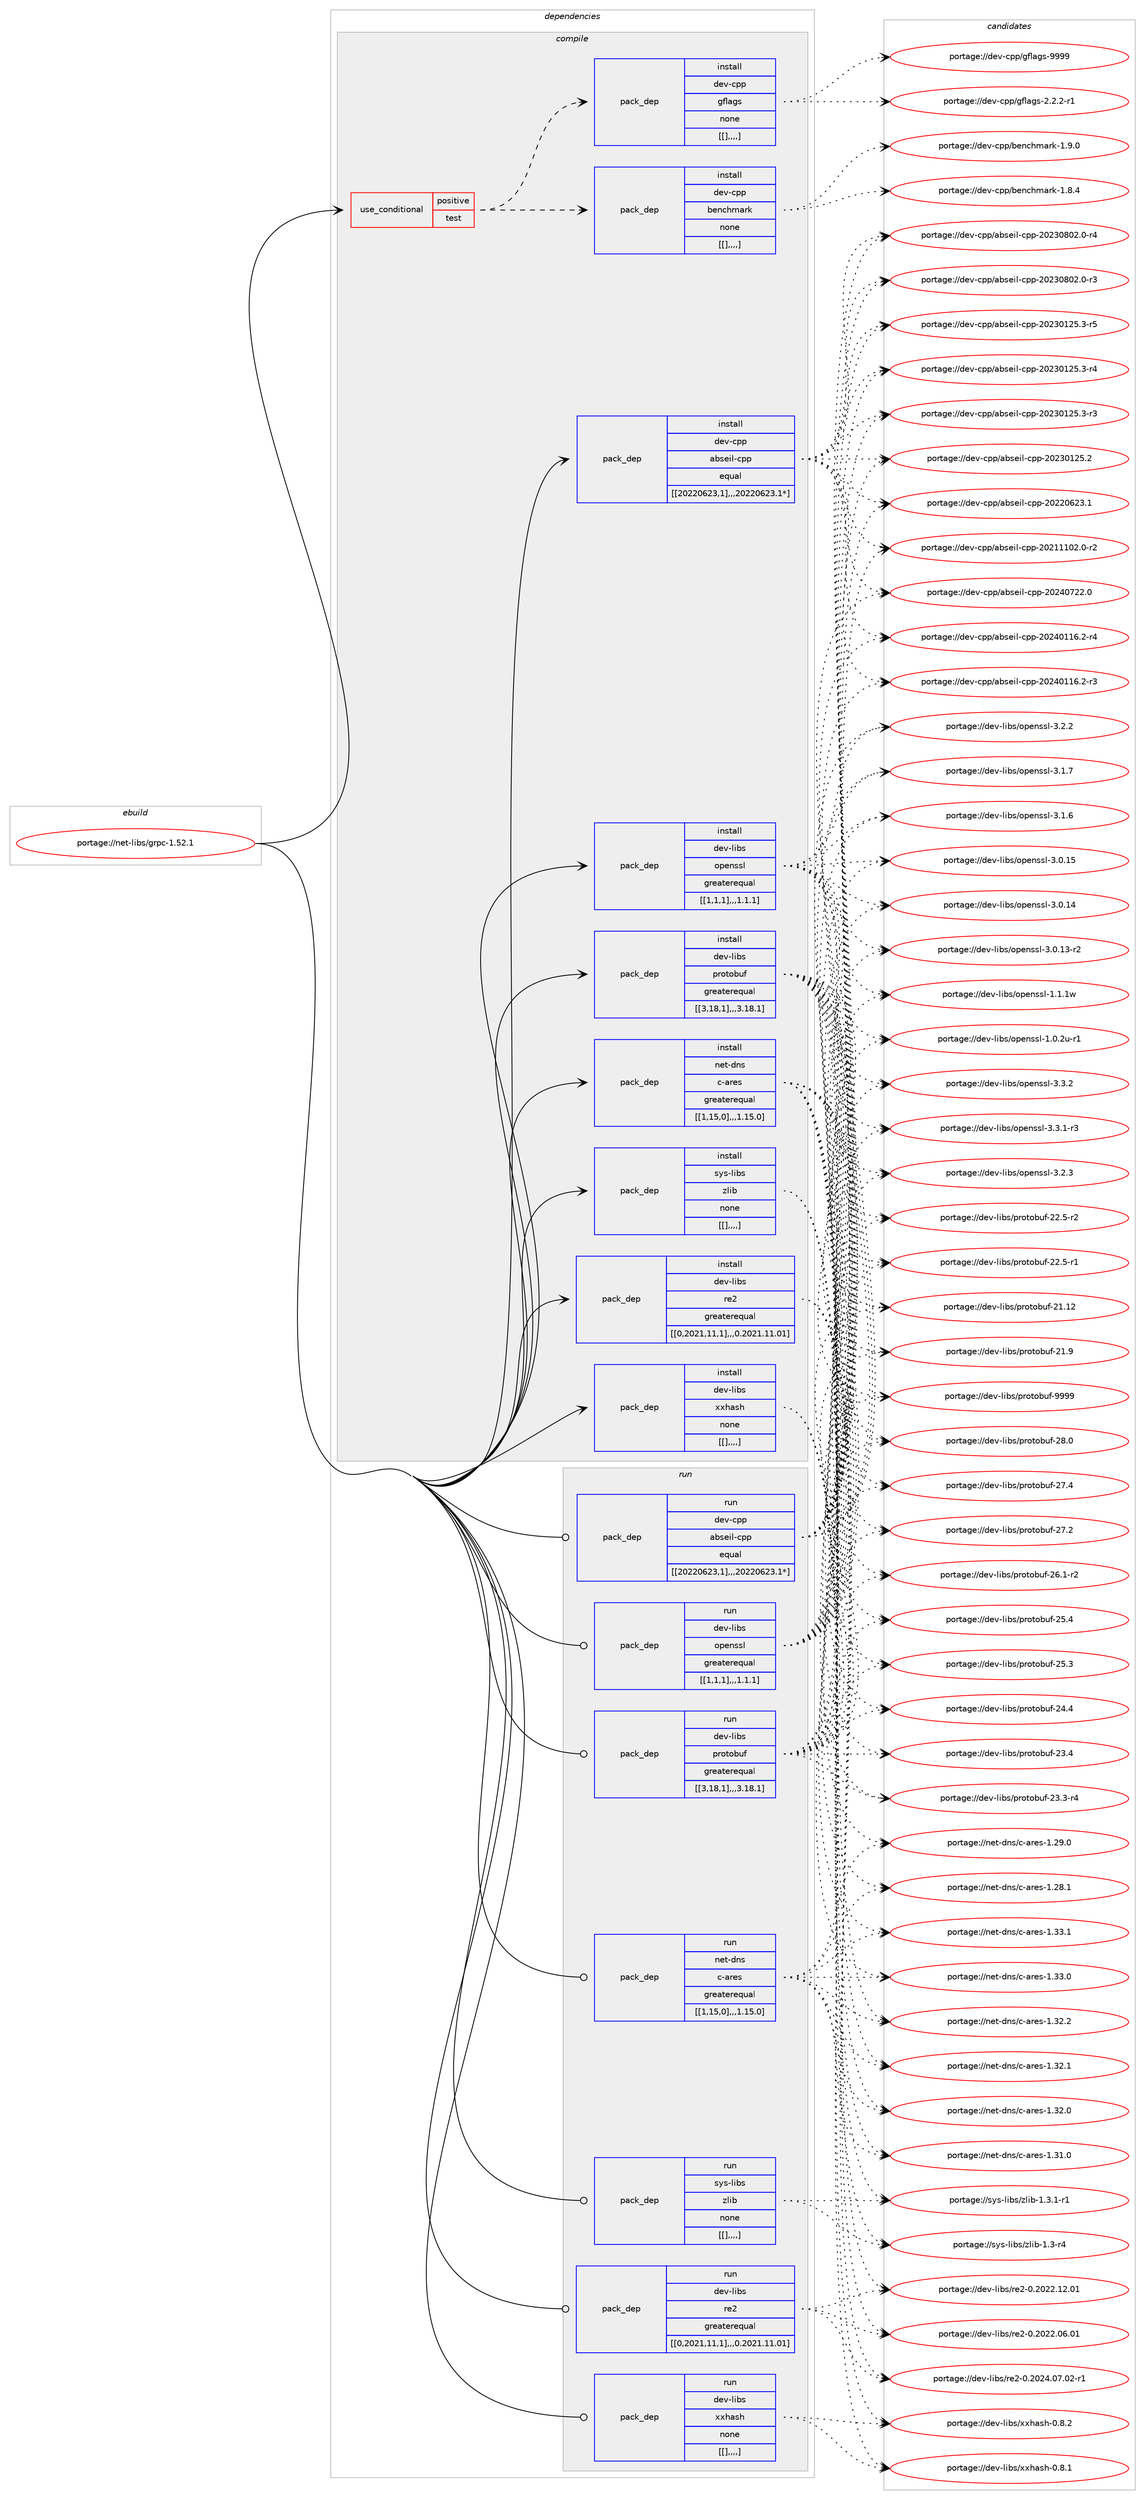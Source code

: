 digraph prolog {

# *************
# Graph options
# *************

newrank=true;
concentrate=true;
compound=true;
graph [rankdir=LR,fontname=Helvetica,fontsize=10,ranksep=1.5];#, ranksep=2.5, nodesep=0.2];
edge  [arrowhead=vee];
node  [fontname=Helvetica,fontsize=10];

# **********
# The ebuild
# **********

subgraph cluster_leftcol {
color=gray;
label=<<i>ebuild</i>>;
id [label="portage://net-libs/grpc-1.52.1", color=red, width=4, href="../net-libs/grpc-1.52.1.svg"];
}

# ****************
# The dependencies
# ****************

subgraph cluster_midcol {
color=gray;
label=<<i>dependencies</i>>;
subgraph cluster_compile {
fillcolor="#eeeeee";
style=filled;
label=<<i>compile</i>>;
subgraph cond97846 {
dependency370686 [label=<<TABLE BORDER="0" CELLBORDER="1" CELLSPACING="0" CELLPADDING="4"><TR><TD ROWSPAN="3" CELLPADDING="10">use_conditional</TD></TR><TR><TD>positive</TD></TR><TR><TD>test</TD></TR></TABLE>>, shape=none, color=red];
subgraph pack270148 {
dependency370687 [label=<<TABLE BORDER="0" CELLBORDER="1" CELLSPACING="0" CELLPADDING="4" WIDTH="220"><TR><TD ROWSPAN="6" CELLPADDING="30">pack_dep</TD></TR><TR><TD WIDTH="110">install</TD></TR><TR><TD>dev-cpp</TD></TR><TR><TD>benchmark</TD></TR><TR><TD>none</TD></TR><TR><TD>[[],,,,]</TD></TR></TABLE>>, shape=none, color=blue];
}
dependency370686:e -> dependency370687:w [weight=20,style="dashed",arrowhead="vee"];
subgraph pack270149 {
dependency370688 [label=<<TABLE BORDER="0" CELLBORDER="1" CELLSPACING="0" CELLPADDING="4" WIDTH="220"><TR><TD ROWSPAN="6" CELLPADDING="30">pack_dep</TD></TR><TR><TD WIDTH="110">install</TD></TR><TR><TD>dev-cpp</TD></TR><TR><TD>gflags</TD></TR><TR><TD>none</TD></TR><TR><TD>[[],,,,]</TD></TR></TABLE>>, shape=none, color=blue];
}
dependency370686:e -> dependency370688:w [weight=20,style="dashed",arrowhead="vee"];
}
id:e -> dependency370686:w [weight=20,style="solid",arrowhead="vee"];
subgraph pack270150 {
dependency370689 [label=<<TABLE BORDER="0" CELLBORDER="1" CELLSPACING="0" CELLPADDING="4" WIDTH="220"><TR><TD ROWSPAN="6" CELLPADDING="30">pack_dep</TD></TR><TR><TD WIDTH="110">install</TD></TR><TR><TD>dev-cpp</TD></TR><TR><TD>abseil-cpp</TD></TR><TR><TD>equal</TD></TR><TR><TD>[[20220623,1],,,20220623.1*]</TD></TR></TABLE>>, shape=none, color=blue];
}
id:e -> dependency370689:w [weight=20,style="solid",arrowhead="vee"];
subgraph pack270151 {
dependency370690 [label=<<TABLE BORDER="0" CELLBORDER="1" CELLSPACING="0" CELLPADDING="4" WIDTH="220"><TR><TD ROWSPAN="6" CELLPADDING="30">pack_dep</TD></TR><TR><TD WIDTH="110">install</TD></TR><TR><TD>dev-libs</TD></TR><TR><TD>openssl</TD></TR><TR><TD>greaterequal</TD></TR><TR><TD>[[1,1,1],,,1.1.1]</TD></TR></TABLE>>, shape=none, color=blue];
}
id:e -> dependency370690:w [weight=20,style="solid",arrowhead="vee"];
subgraph pack270152 {
dependency370691 [label=<<TABLE BORDER="0" CELLBORDER="1" CELLSPACING="0" CELLPADDING="4" WIDTH="220"><TR><TD ROWSPAN="6" CELLPADDING="30">pack_dep</TD></TR><TR><TD WIDTH="110">install</TD></TR><TR><TD>dev-libs</TD></TR><TR><TD>protobuf</TD></TR><TR><TD>greaterequal</TD></TR><TR><TD>[[3,18,1],,,3.18.1]</TD></TR></TABLE>>, shape=none, color=blue];
}
id:e -> dependency370691:w [weight=20,style="solid",arrowhead="vee"];
subgraph pack270153 {
dependency370692 [label=<<TABLE BORDER="0" CELLBORDER="1" CELLSPACING="0" CELLPADDING="4" WIDTH="220"><TR><TD ROWSPAN="6" CELLPADDING="30">pack_dep</TD></TR><TR><TD WIDTH="110">install</TD></TR><TR><TD>dev-libs</TD></TR><TR><TD>re2</TD></TR><TR><TD>greaterequal</TD></TR><TR><TD>[[0,2021,11,1],,,0.2021.11.01]</TD></TR></TABLE>>, shape=none, color=blue];
}
id:e -> dependency370692:w [weight=20,style="solid",arrowhead="vee"];
subgraph pack270154 {
dependency370693 [label=<<TABLE BORDER="0" CELLBORDER="1" CELLSPACING="0" CELLPADDING="4" WIDTH="220"><TR><TD ROWSPAN="6" CELLPADDING="30">pack_dep</TD></TR><TR><TD WIDTH="110">install</TD></TR><TR><TD>dev-libs</TD></TR><TR><TD>xxhash</TD></TR><TR><TD>none</TD></TR><TR><TD>[[],,,,]</TD></TR></TABLE>>, shape=none, color=blue];
}
id:e -> dependency370693:w [weight=20,style="solid",arrowhead="vee"];
subgraph pack270155 {
dependency370694 [label=<<TABLE BORDER="0" CELLBORDER="1" CELLSPACING="0" CELLPADDING="4" WIDTH="220"><TR><TD ROWSPAN="6" CELLPADDING="30">pack_dep</TD></TR><TR><TD WIDTH="110">install</TD></TR><TR><TD>net-dns</TD></TR><TR><TD>c-ares</TD></TR><TR><TD>greaterequal</TD></TR><TR><TD>[[1,15,0],,,1.15.0]</TD></TR></TABLE>>, shape=none, color=blue];
}
id:e -> dependency370694:w [weight=20,style="solid",arrowhead="vee"];
subgraph pack270156 {
dependency370695 [label=<<TABLE BORDER="0" CELLBORDER="1" CELLSPACING="0" CELLPADDING="4" WIDTH="220"><TR><TD ROWSPAN="6" CELLPADDING="30">pack_dep</TD></TR><TR><TD WIDTH="110">install</TD></TR><TR><TD>sys-libs</TD></TR><TR><TD>zlib</TD></TR><TR><TD>none</TD></TR><TR><TD>[[],,,,]</TD></TR></TABLE>>, shape=none, color=blue];
}
id:e -> dependency370695:w [weight=20,style="solid",arrowhead="vee"];
}
subgraph cluster_compileandrun {
fillcolor="#eeeeee";
style=filled;
label=<<i>compile and run</i>>;
}
subgraph cluster_run {
fillcolor="#eeeeee";
style=filled;
label=<<i>run</i>>;
subgraph pack270157 {
dependency370696 [label=<<TABLE BORDER="0" CELLBORDER="1" CELLSPACING="0" CELLPADDING="4" WIDTH="220"><TR><TD ROWSPAN="6" CELLPADDING="30">pack_dep</TD></TR><TR><TD WIDTH="110">run</TD></TR><TR><TD>dev-cpp</TD></TR><TR><TD>abseil-cpp</TD></TR><TR><TD>equal</TD></TR><TR><TD>[[20220623,1],,,20220623.1*]</TD></TR></TABLE>>, shape=none, color=blue];
}
id:e -> dependency370696:w [weight=20,style="solid",arrowhead="odot"];
subgraph pack270158 {
dependency370697 [label=<<TABLE BORDER="0" CELLBORDER="1" CELLSPACING="0" CELLPADDING="4" WIDTH="220"><TR><TD ROWSPAN="6" CELLPADDING="30">pack_dep</TD></TR><TR><TD WIDTH="110">run</TD></TR><TR><TD>dev-libs</TD></TR><TR><TD>openssl</TD></TR><TR><TD>greaterequal</TD></TR><TR><TD>[[1,1,1],,,1.1.1]</TD></TR></TABLE>>, shape=none, color=blue];
}
id:e -> dependency370697:w [weight=20,style="solid",arrowhead="odot"];
subgraph pack270159 {
dependency370698 [label=<<TABLE BORDER="0" CELLBORDER="1" CELLSPACING="0" CELLPADDING="4" WIDTH="220"><TR><TD ROWSPAN="6" CELLPADDING="30">pack_dep</TD></TR><TR><TD WIDTH="110">run</TD></TR><TR><TD>dev-libs</TD></TR><TR><TD>protobuf</TD></TR><TR><TD>greaterequal</TD></TR><TR><TD>[[3,18,1],,,3.18.1]</TD></TR></TABLE>>, shape=none, color=blue];
}
id:e -> dependency370698:w [weight=20,style="solid",arrowhead="odot"];
subgraph pack270160 {
dependency370699 [label=<<TABLE BORDER="0" CELLBORDER="1" CELLSPACING="0" CELLPADDING="4" WIDTH="220"><TR><TD ROWSPAN="6" CELLPADDING="30">pack_dep</TD></TR><TR><TD WIDTH="110">run</TD></TR><TR><TD>dev-libs</TD></TR><TR><TD>re2</TD></TR><TR><TD>greaterequal</TD></TR><TR><TD>[[0,2021,11,1],,,0.2021.11.01]</TD></TR></TABLE>>, shape=none, color=blue];
}
id:e -> dependency370699:w [weight=20,style="solid",arrowhead="odot"];
subgraph pack270161 {
dependency370700 [label=<<TABLE BORDER="0" CELLBORDER="1" CELLSPACING="0" CELLPADDING="4" WIDTH="220"><TR><TD ROWSPAN="6" CELLPADDING="30">pack_dep</TD></TR><TR><TD WIDTH="110">run</TD></TR><TR><TD>dev-libs</TD></TR><TR><TD>xxhash</TD></TR><TR><TD>none</TD></TR><TR><TD>[[],,,,]</TD></TR></TABLE>>, shape=none, color=blue];
}
id:e -> dependency370700:w [weight=20,style="solid",arrowhead="odot"];
subgraph pack270162 {
dependency370701 [label=<<TABLE BORDER="0" CELLBORDER="1" CELLSPACING="0" CELLPADDING="4" WIDTH="220"><TR><TD ROWSPAN="6" CELLPADDING="30">pack_dep</TD></TR><TR><TD WIDTH="110">run</TD></TR><TR><TD>net-dns</TD></TR><TR><TD>c-ares</TD></TR><TR><TD>greaterequal</TD></TR><TR><TD>[[1,15,0],,,1.15.0]</TD></TR></TABLE>>, shape=none, color=blue];
}
id:e -> dependency370701:w [weight=20,style="solid",arrowhead="odot"];
subgraph pack270163 {
dependency370702 [label=<<TABLE BORDER="0" CELLBORDER="1" CELLSPACING="0" CELLPADDING="4" WIDTH="220"><TR><TD ROWSPAN="6" CELLPADDING="30">pack_dep</TD></TR><TR><TD WIDTH="110">run</TD></TR><TR><TD>sys-libs</TD></TR><TR><TD>zlib</TD></TR><TR><TD>none</TD></TR><TR><TD>[[],,,,]</TD></TR></TABLE>>, shape=none, color=blue];
}
id:e -> dependency370702:w [weight=20,style="solid",arrowhead="odot"];
}
}

# **************
# The candidates
# **************

subgraph cluster_choices {
rank=same;
color=gray;
label=<<i>candidates</i>>;

subgraph choice270148 {
color=black;
nodesep=1;
choice100101118459911211247981011109910410997114107454946574648 [label="portage://dev-cpp/benchmark-1.9.0", color=red, width=4,href="../dev-cpp/benchmark-1.9.0.svg"];
choice100101118459911211247981011109910410997114107454946564652 [label="portage://dev-cpp/benchmark-1.8.4", color=red, width=4,href="../dev-cpp/benchmark-1.8.4.svg"];
dependency370687:e -> choice100101118459911211247981011109910410997114107454946574648:w [style=dotted,weight="100"];
dependency370687:e -> choice100101118459911211247981011109910410997114107454946564652:w [style=dotted,weight="100"];
}
subgraph choice270149 {
color=black;
nodesep=1;
choice100101118459911211247103102108971031154557575757 [label="portage://dev-cpp/gflags-9999", color=red, width=4,href="../dev-cpp/gflags-9999.svg"];
choice100101118459911211247103102108971031154550465046504511449 [label="portage://dev-cpp/gflags-2.2.2-r1", color=red, width=4,href="../dev-cpp/gflags-2.2.2-r1.svg"];
dependency370688:e -> choice100101118459911211247103102108971031154557575757:w [style=dotted,weight="100"];
dependency370688:e -> choice100101118459911211247103102108971031154550465046504511449:w [style=dotted,weight="100"];
}
subgraph choice270150 {
color=black;
nodesep=1;
choice100101118459911211247979811510110510845991121124550485052485550504648 [label="portage://dev-cpp/abseil-cpp-20240722.0", color=red, width=4,href="../dev-cpp/abseil-cpp-20240722.0.svg"];
choice1001011184599112112479798115101105108459911211245504850524849495446504511452 [label="portage://dev-cpp/abseil-cpp-20240116.2-r4", color=red, width=4,href="../dev-cpp/abseil-cpp-20240116.2-r4.svg"];
choice1001011184599112112479798115101105108459911211245504850524849495446504511451 [label="portage://dev-cpp/abseil-cpp-20240116.2-r3", color=red, width=4,href="../dev-cpp/abseil-cpp-20240116.2-r3.svg"];
choice1001011184599112112479798115101105108459911211245504850514856485046484511452 [label="portage://dev-cpp/abseil-cpp-20230802.0-r4", color=red, width=4,href="../dev-cpp/abseil-cpp-20230802.0-r4.svg"];
choice1001011184599112112479798115101105108459911211245504850514856485046484511451 [label="portage://dev-cpp/abseil-cpp-20230802.0-r3", color=red, width=4,href="../dev-cpp/abseil-cpp-20230802.0-r3.svg"];
choice1001011184599112112479798115101105108459911211245504850514849505346514511453 [label="portage://dev-cpp/abseil-cpp-20230125.3-r5", color=red, width=4,href="../dev-cpp/abseil-cpp-20230125.3-r5.svg"];
choice1001011184599112112479798115101105108459911211245504850514849505346514511452 [label="portage://dev-cpp/abseil-cpp-20230125.3-r4", color=red, width=4,href="../dev-cpp/abseil-cpp-20230125.3-r4.svg"];
choice1001011184599112112479798115101105108459911211245504850514849505346514511451 [label="portage://dev-cpp/abseil-cpp-20230125.3-r3", color=red, width=4,href="../dev-cpp/abseil-cpp-20230125.3-r3.svg"];
choice100101118459911211247979811510110510845991121124550485051484950534650 [label="portage://dev-cpp/abseil-cpp-20230125.2", color=red, width=4,href="../dev-cpp/abseil-cpp-20230125.2.svg"];
choice100101118459911211247979811510110510845991121124550485050485450514649 [label="portage://dev-cpp/abseil-cpp-20220623.1", color=red, width=4,href="../dev-cpp/abseil-cpp-20220623.1.svg"];
choice1001011184599112112479798115101105108459911211245504850494949485046484511450 [label="portage://dev-cpp/abseil-cpp-20211102.0-r2", color=red, width=4,href="../dev-cpp/abseil-cpp-20211102.0-r2.svg"];
dependency370689:e -> choice100101118459911211247979811510110510845991121124550485052485550504648:w [style=dotted,weight="100"];
dependency370689:e -> choice1001011184599112112479798115101105108459911211245504850524849495446504511452:w [style=dotted,weight="100"];
dependency370689:e -> choice1001011184599112112479798115101105108459911211245504850524849495446504511451:w [style=dotted,weight="100"];
dependency370689:e -> choice1001011184599112112479798115101105108459911211245504850514856485046484511452:w [style=dotted,weight="100"];
dependency370689:e -> choice1001011184599112112479798115101105108459911211245504850514856485046484511451:w [style=dotted,weight="100"];
dependency370689:e -> choice1001011184599112112479798115101105108459911211245504850514849505346514511453:w [style=dotted,weight="100"];
dependency370689:e -> choice1001011184599112112479798115101105108459911211245504850514849505346514511452:w [style=dotted,weight="100"];
dependency370689:e -> choice1001011184599112112479798115101105108459911211245504850514849505346514511451:w [style=dotted,weight="100"];
dependency370689:e -> choice100101118459911211247979811510110510845991121124550485051484950534650:w [style=dotted,weight="100"];
dependency370689:e -> choice100101118459911211247979811510110510845991121124550485050485450514649:w [style=dotted,weight="100"];
dependency370689:e -> choice1001011184599112112479798115101105108459911211245504850494949485046484511450:w [style=dotted,weight="100"];
}
subgraph choice270151 {
color=black;
nodesep=1;
choice100101118451081059811547111112101110115115108455146514650 [label="portage://dev-libs/openssl-3.3.2", color=red, width=4,href="../dev-libs/openssl-3.3.2.svg"];
choice1001011184510810598115471111121011101151151084551465146494511451 [label="portage://dev-libs/openssl-3.3.1-r3", color=red, width=4,href="../dev-libs/openssl-3.3.1-r3.svg"];
choice100101118451081059811547111112101110115115108455146504651 [label="portage://dev-libs/openssl-3.2.3", color=red, width=4,href="../dev-libs/openssl-3.2.3.svg"];
choice100101118451081059811547111112101110115115108455146504650 [label="portage://dev-libs/openssl-3.2.2", color=red, width=4,href="../dev-libs/openssl-3.2.2.svg"];
choice100101118451081059811547111112101110115115108455146494655 [label="portage://dev-libs/openssl-3.1.7", color=red, width=4,href="../dev-libs/openssl-3.1.7.svg"];
choice100101118451081059811547111112101110115115108455146494654 [label="portage://dev-libs/openssl-3.1.6", color=red, width=4,href="../dev-libs/openssl-3.1.6.svg"];
choice10010111845108105981154711111210111011511510845514648464953 [label="portage://dev-libs/openssl-3.0.15", color=red, width=4,href="../dev-libs/openssl-3.0.15.svg"];
choice10010111845108105981154711111210111011511510845514648464952 [label="portage://dev-libs/openssl-3.0.14", color=red, width=4,href="../dev-libs/openssl-3.0.14.svg"];
choice100101118451081059811547111112101110115115108455146484649514511450 [label="portage://dev-libs/openssl-3.0.13-r2", color=red, width=4,href="../dev-libs/openssl-3.0.13-r2.svg"];
choice100101118451081059811547111112101110115115108454946494649119 [label="portage://dev-libs/openssl-1.1.1w", color=red, width=4,href="../dev-libs/openssl-1.1.1w.svg"];
choice1001011184510810598115471111121011101151151084549464846501174511449 [label="portage://dev-libs/openssl-1.0.2u-r1", color=red, width=4,href="../dev-libs/openssl-1.0.2u-r1.svg"];
dependency370690:e -> choice100101118451081059811547111112101110115115108455146514650:w [style=dotted,weight="100"];
dependency370690:e -> choice1001011184510810598115471111121011101151151084551465146494511451:w [style=dotted,weight="100"];
dependency370690:e -> choice100101118451081059811547111112101110115115108455146504651:w [style=dotted,weight="100"];
dependency370690:e -> choice100101118451081059811547111112101110115115108455146504650:w [style=dotted,weight="100"];
dependency370690:e -> choice100101118451081059811547111112101110115115108455146494655:w [style=dotted,weight="100"];
dependency370690:e -> choice100101118451081059811547111112101110115115108455146494654:w [style=dotted,weight="100"];
dependency370690:e -> choice10010111845108105981154711111210111011511510845514648464953:w [style=dotted,weight="100"];
dependency370690:e -> choice10010111845108105981154711111210111011511510845514648464952:w [style=dotted,weight="100"];
dependency370690:e -> choice100101118451081059811547111112101110115115108455146484649514511450:w [style=dotted,weight="100"];
dependency370690:e -> choice100101118451081059811547111112101110115115108454946494649119:w [style=dotted,weight="100"];
dependency370690:e -> choice1001011184510810598115471111121011101151151084549464846501174511449:w [style=dotted,weight="100"];
}
subgraph choice270152 {
color=black;
nodesep=1;
choice100101118451081059811547112114111116111981171024557575757 [label="portage://dev-libs/protobuf-9999", color=red, width=4,href="../dev-libs/protobuf-9999.svg"];
choice100101118451081059811547112114111116111981171024550564648 [label="portage://dev-libs/protobuf-28.0", color=red, width=4,href="../dev-libs/protobuf-28.0.svg"];
choice100101118451081059811547112114111116111981171024550554652 [label="portage://dev-libs/protobuf-27.4", color=red, width=4,href="../dev-libs/protobuf-27.4.svg"];
choice100101118451081059811547112114111116111981171024550554650 [label="portage://dev-libs/protobuf-27.2", color=red, width=4,href="../dev-libs/protobuf-27.2.svg"];
choice1001011184510810598115471121141111161119811710245505446494511450 [label="portage://dev-libs/protobuf-26.1-r2", color=red, width=4,href="../dev-libs/protobuf-26.1-r2.svg"];
choice100101118451081059811547112114111116111981171024550534652 [label="portage://dev-libs/protobuf-25.4", color=red, width=4,href="../dev-libs/protobuf-25.4.svg"];
choice100101118451081059811547112114111116111981171024550534651 [label="portage://dev-libs/protobuf-25.3", color=red, width=4,href="../dev-libs/protobuf-25.3.svg"];
choice100101118451081059811547112114111116111981171024550524652 [label="portage://dev-libs/protobuf-24.4", color=red, width=4,href="../dev-libs/protobuf-24.4.svg"];
choice100101118451081059811547112114111116111981171024550514652 [label="portage://dev-libs/protobuf-23.4", color=red, width=4,href="../dev-libs/protobuf-23.4.svg"];
choice1001011184510810598115471121141111161119811710245505146514511452 [label="portage://dev-libs/protobuf-23.3-r4", color=red, width=4,href="../dev-libs/protobuf-23.3-r4.svg"];
choice1001011184510810598115471121141111161119811710245505046534511450 [label="portage://dev-libs/protobuf-22.5-r2", color=red, width=4,href="../dev-libs/protobuf-22.5-r2.svg"];
choice1001011184510810598115471121141111161119811710245505046534511449 [label="portage://dev-libs/protobuf-22.5-r1", color=red, width=4,href="../dev-libs/protobuf-22.5-r1.svg"];
choice10010111845108105981154711211411111611198117102455049464950 [label="portage://dev-libs/protobuf-21.12", color=red, width=4,href="../dev-libs/protobuf-21.12.svg"];
choice100101118451081059811547112114111116111981171024550494657 [label="portage://dev-libs/protobuf-21.9", color=red, width=4,href="../dev-libs/protobuf-21.9.svg"];
dependency370691:e -> choice100101118451081059811547112114111116111981171024557575757:w [style=dotted,weight="100"];
dependency370691:e -> choice100101118451081059811547112114111116111981171024550564648:w [style=dotted,weight="100"];
dependency370691:e -> choice100101118451081059811547112114111116111981171024550554652:w [style=dotted,weight="100"];
dependency370691:e -> choice100101118451081059811547112114111116111981171024550554650:w [style=dotted,weight="100"];
dependency370691:e -> choice1001011184510810598115471121141111161119811710245505446494511450:w [style=dotted,weight="100"];
dependency370691:e -> choice100101118451081059811547112114111116111981171024550534652:w [style=dotted,weight="100"];
dependency370691:e -> choice100101118451081059811547112114111116111981171024550534651:w [style=dotted,weight="100"];
dependency370691:e -> choice100101118451081059811547112114111116111981171024550524652:w [style=dotted,weight="100"];
dependency370691:e -> choice100101118451081059811547112114111116111981171024550514652:w [style=dotted,weight="100"];
dependency370691:e -> choice1001011184510810598115471121141111161119811710245505146514511452:w [style=dotted,weight="100"];
dependency370691:e -> choice1001011184510810598115471121141111161119811710245505046534511450:w [style=dotted,weight="100"];
dependency370691:e -> choice1001011184510810598115471121141111161119811710245505046534511449:w [style=dotted,weight="100"];
dependency370691:e -> choice10010111845108105981154711211411111611198117102455049464950:w [style=dotted,weight="100"];
dependency370691:e -> choice100101118451081059811547112114111116111981171024550494657:w [style=dotted,weight="100"];
}
subgraph choice270153 {
color=black;
nodesep=1;
choice10010111845108105981154711410150454846504850524648554648504511449 [label="portage://dev-libs/re2-0.2024.07.02-r1", color=red, width=4,href="../dev-libs/re2-0.2024.07.02-r1.svg"];
choice1001011184510810598115471141015045484650485050464950464849 [label="portage://dev-libs/re2-0.2022.12.01", color=red, width=4,href="../dev-libs/re2-0.2022.12.01.svg"];
choice1001011184510810598115471141015045484650485050464854464849 [label="portage://dev-libs/re2-0.2022.06.01", color=red, width=4,href="../dev-libs/re2-0.2022.06.01.svg"];
dependency370692:e -> choice10010111845108105981154711410150454846504850524648554648504511449:w [style=dotted,weight="100"];
dependency370692:e -> choice1001011184510810598115471141015045484650485050464950464849:w [style=dotted,weight="100"];
dependency370692:e -> choice1001011184510810598115471141015045484650485050464854464849:w [style=dotted,weight="100"];
}
subgraph choice270154 {
color=black;
nodesep=1;
choice10010111845108105981154712012010497115104454846564650 [label="portage://dev-libs/xxhash-0.8.2", color=red, width=4,href="../dev-libs/xxhash-0.8.2.svg"];
choice10010111845108105981154712012010497115104454846564649 [label="portage://dev-libs/xxhash-0.8.1", color=red, width=4,href="../dev-libs/xxhash-0.8.1.svg"];
dependency370693:e -> choice10010111845108105981154712012010497115104454846564650:w [style=dotted,weight="100"];
dependency370693:e -> choice10010111845108105981154712012010497115104454846564649:w [style=dotted,weight="100"];
}
subgraph choice270155 {
color=black;
nodesep=1;
choice110101116451001101154799459711410111545494651514649 [label="portage://net-dns/c-ares-1.33.1", color=red, width=4,href="../net-dns/c-ares-1.33.1.svg"];
choice110101116451001101154799459711410111545494651514648 [label="portage://net-dns/c-ares-1.33.0", color=red, width=4,href="../net-dns/c-ares-1.33.0.svg"];
choice110101116451001101154799459711410111545494651504650 [label="portage://net-dns/c-ares-1.32.2", color=red, width=4,href="../net-dns/c-ares-1.32.2.svg"];
choice110101116451001101154799459711410111545494651504649 [label="portage://net-dns/c-ares-1.32.1", color=red, width=4,href="../net-dns/c-ares-1.32.1.svg"];
choice110101116451001101154799459711410111545494651504648 [label="portage://net-dns/c-ares-1.32.0", color=red, width=4,href="../net-dns/c-ares-1.32.0.svg"];
choice110101116451001101154799459711410111545494651494648 [label="portage://net-dns/c-ares-1.31.0", color=red, width=4,href="../net-dns/c-ares-1.31.0.svg"];
choice110101116451001101154799459711410111545494650574648 [label="portage://net-dns/c-ares-1.29.0", color=red, width=4,href="../net-dns/c-ares-1.29.0.svg"];
choice110101116451001101154799459711410111545494650564649 [label="portage://net-dns/c-ares-1.28.1", color=red, width=4,href="../net-dns/c-ares-1.28.1.svg"];
dependency370694:e -> choice110101116451001101154799459711410111545494651514649:w [style=dotted,weight="100"];
dependency370694:e -> choice110101116451001101154799459711410111545494651514648:w [style=dotted,weight="100"];
dependency370694:e -> choice110101116451001101154799459711410111545494651504650:w [style=dotted,weight="100"];
dependency370694:e -> choice110101116451001101154799459711410111545494651504649:w [style=dotted,weight="100"];
dependency370694:e -> choice110101116451001101154799459711410111545494651504648:w [style=dotted,weight="100"];
dependency370694:e -> choice110101116451001101154799459711410111545494651494648:w [style=dotted,weight="100"];
dependency370694:e -> choice110101116451001101154799459711410111545494650574648:w [style=dotted,weight="100"];
dependency370694:e -> choice110101116451001101154799459711410111545494650564649:w [style=dotted,weight="100"];
}
subgraph choice270156 {
color=black;
nodesep=1;
choice115121115451081059811547122108105984549465146494511449 [label="portage://sys-libs/zlib-1.3.1-r1", color=red, width=4,href="../sys-libs/zlib-1.3.1-r1.svg"];
choice11512111545108105981154712210810598454946514511452 [label="portage://sys-libs/zlib-1.3-r4", color=red, width=4,href="../sys-libs/zlib-1.3-r4.svg"];
dependency370695:e -> choice115121115451081059811547122108105984549465146494511449:w [style=dotted,weight="100"];
dependency370695:e -> choice11512111545108105981154712210810598454946514511452:w [style=dotted,weight="100"];
}
subgraph choice270157 {
color=black;
nodesep=1;
choice100101118459911211247979811510110510845991121124550485052485550504648 [label="portage://dev-cpp/abseil-cpp-20240722.0", color=red, width=4,href="../dev-cpp/abseil-cpp-20240722.0.svg"];
choice1001011184599112112479798115101105108459911211245504850524849495446504511452 [label="portage://dev-cpp/abseil-cpp-20240116.2-r4", color=red, width=4,href="../dev-cpp/abseil-cpp-20240116.2-r4.svg"];
choice1001011184599112112479798115101105108459911211245504850524849495446504511451 [label="portage://dev-cpp/abseil-cpp-20240116.2-r3", color=red, width=4,href="../dev-cpp/abseil-cpp-20240116.2-r3.svg"];
choice1001011184599112112479798115101105108459911211245504850514856485046484511452 [label="portage://dev-cpp/abseil-cpp-20230802.0-r4", color=red, width=4,href="../dev-cpp/abseil-cpp-20230802.0-r4.svg"];
choice1001011184599112112479798115101105108459911211245504850514856485046484511451 [label="portage://dev-cpp/abseil-cpp-20230802.0-r3", color=red, width=4,href="../dev-cpp/abseil-cpp-20230802.0-r3.svg"];
choice1001011184599112112479798115101105108459911211245504850514849505346514511453 [label="portage://dev-cpp/abseil-cpp-20230125.3-r5", color=red, width=4,href="../dev-cpp/abseil-cpp-20230125.3-r5.svg"];
choice1001011184599112112479798115101105108459911211245504850514849505346514511452 [label="portage://dev-cpp/abseil-cpp-20230125.3-r4", color=red, width=4,href="../dev-cpp/abseil-cpp-20230125.3-r4.svg"];
choice1001011184599112112479798115101105108459911211245504850514849505346514511451 [label="portage://dev-cpp/abseil-cpp-20230125.3-r3", color=red, width=4,href="../dev-cpp/abseil-cpp-20230125.3-r3.svg"];
choice100101118459911211247979811510110510845991121124550485051484950534650 [label="portage://dev-cpp/abseil-cpp-20230125.2", color=red, width=4,href="../dev-cpp/abseil-cpp-20230125.2.svg"];
choice100101118459911211247979811510110510845991121124550485050485450514649 [label="portage://dev-cpp/abseil-cpp-20220623.1", color=red, width=4,href="../dev-cpp/abseil-cpp-20220623.1.svg"];
choice1001011184599112112479798115101105108459911211245504850494949485046484511450 [label="portage://dev-cpp/abseil-cpp-20211102.0-r2", color=red, width=4,href="../dev-cpp/abseil-cpp-20211102.0-r2.svg"];
dependency370696:e -> choice100101118459911211247979811510110510845991121124550485052485550504648:w [style=dotted,weight="100"];
dependency370696:e -> choice1001011184599112112479798115101105108459911211245504850524849495446504511452:w [style=dotted,weight="100"];
dependency370696:e -> choice1001011184599112112479798115101105108459911211245504850524849495446504511451:w [style=dotted,weight="100"];
dependency370696:e -> choice1001011184599112112479798115101105108459911211245504850514856485046484511452:w [style=dotted,weight="100"];
dependency370696:e -> choice1001011184599112112479798115101105108459911211245504850514856485046484511451:w [style=dotted,weight="100"];
dependency370696:e -> choice1001011184599112112479798115101105108459911211245504850514849505346514511453:w [style=dotted,weight="100"];
dependency370696:e -> choice1001011184599112112479798115101105108459911211245504850514849505346514511452:w [style=dotted,weight="100"];
dependency370696:e -> choice1001011184599112112479798115101105108459911211245504850514849505346514511451:w [style=dotted,weight="100"];
dependency370696:e -> choice100101118459911211247979811510110510845991121124550485051484950534650:w [style=dotted,weight="100"];
dependency370696:e -> choice100101118459911211247979811510110510845991121124550485050485450514649:w [style=dotted,weight="100"];
dependency370696:e -> choice1001011184599112112479798115101105108459911211245504850494949485046484511450:w [style=dotted,weight="100"];
}
subgraph choice270158 {
color=black;
nodesep=1;
choice100101118451081059811547111112101110115115108455146514650 [label="portage://dev-libs/openssl-3.3.2", color=red, width=4,href="../dev-libs/openssl-3.3.2.svg"];
choice1001011184510810598115471111121011101151151084551465146494511451 [label="portage://dev-libs/openssl-3.3.1-r3", color=red, width=4,href="../dev-libs/openssl-3.3.1-r3.svg"];
choice100101118451081059811547111112101110115115108455146504651 [label="portage://dev-libs/openssl-3.2.3", color=red, width=4,href="../dev-libs/openssl-3.2.3.svg"];
choice100101118451081059811547111112101110115115108455146504650 [label="portage://dev-libs/openssl-3.2.2", color=red, width=4,href="../dev-libs/openssl-3.2.2.svg"];
choice100101118451081059811547111112101110115115108455146494655 [label="portage://dev-libs/openssl-3.1.7", color=red, width=4,href="../dev-libs/openssl-3.1.7.svg"];
choice100101118451081059811547111112101110115115108455146494654 [label="portage://dev-libs/openssl-3.1.6", color=red, width=4,href="../dev-libs/openssl-3.1.6.svg"];
choice10010111845108105981154711111210111011511510845514648464953 [label="portage://dev-libs/openssl-3.0.15", color=red, width=4,href="../dev-libs/openssl-3.0.15.svg"];
choice10010111845108105981154711111210111011511510845514648464952 [label="portage://dev-libs/openssl-3.0.14", color=red, width=4,href="../dev-libs/openssl-3.0.14.svg"];
choice100101118451081059811547111112101110115115108455146484649514511450 [label="portage://dev-libs/openssl-3.0.13-r2", color=red, width=4,href="../dev-libs/openssl-3.0.13-r2.svg"];
choice100101118451081059811547111112101110115115108454946494649119 [label="portage://dev-libs/openssl-1.1.1w", color=red, width=4,href="../dev-libs/openssl-1.1.1w.svg"];
choice1001011184510810598115471111121011101151151084549464846501174511449 [label="portage://dev-libs/openssl-1.0.2u-r1", color=red, width=4,href="../dev-libs/openssl-1.0.2u-r1.svg"];
dependency370697:e -> choice100101118451081059811547111112101110115115108455146514650:w [style=dotted,weight="100"];
dependency370697:e -> choice1001011184510810598115471111121011101151151084551465146494511451:w [style=dotted,weight="100"];
dependency370697:e -> choice100101118451081059811547111112101110115115108455146504651:w [style=dotted,weight="100"];
dependency370697:e -> choice100101118451081059811547111112101110115115108455146504650:w [style=dotted,weight="100"];
dependency370697:e -> choice100101118451081059811547111112101110115115108455146494655:w [style=dotted,weight="100"];
dependency370697:e -> choice100101118451081059811547111112101110115115108455146494654:w [style=dotted,weight="100"];
dependency370697:e -> choice10010111845108105981154711111210111011511510845514648464953:w [style=dotted,weight="100"];
dependency370697:e -> choice10010111845108105981154711111210111011511510845514648464952:w [style=dotted,weight="100"];
dependency370697:e -> choice100101118451081059811547111112101110115115108455146484649514511450:w [style=dotted,weight="100"];
dependency370697:e -> choice100101118451081059811547111112101110115115108454946494649119:w [style=dotted,weight="100"];
dependency370697:e -> choice1001011184510810598115471111121011101151151084549464846501174511449:w [style=dotted,weight="100"];
}
subgraph choice270159 {
color=black;
nodesep=1;
choice100101118451081059811547112114111116111981171024557575757 [label="portage://dev-libs/protobuf-9999", color=red, width=4,href="../dev-libs/protobuf-9999.svg"];
choice100101118451081059811547112114111116111981171024550564648 [label="portage://dev-libs/protobuf-28.0", color=red, width=4,href="../dev-libs/protobuf-28.0.svg"];
choice100101118451081059811547112114111116111981171024550554652 [label="portage://dev-libs/protobuf-27.4", color=red, width=4,href="../dev-libs/protobuf-27.4.svg"];
choice100101118451081059811547112114111116111981171024550554650 [label="portage://dev-libs/protobuf-27.2", color=red, width=4,href="../dev-libs/protobuf-27.2.svg"];
choice1001011184510810598115471121141111161119811710245505446494511450 [label="portage://dev-libs/protobuf-26.1-r2", color=red, width=4,href="../dev-libs/protobuf-26.1-r2.svg"];
choice100101118451081059811547112114111116111981171024550534652 [label="portage://dev-libs/protobuf-25.4", color=red, width=4,href="../dev-libs/protobuf-25.4.svg"];
choice100101118451081059811547112114111116111981171024550534651 [label="portage://dev-libs/protobuf-25.3", color=red, width=4,href="../dev-libs/protobuf-25.3.svg"];
choice100101118451081059811547112114111116111981171024550524652 [label="portage://dev-libs/protobuf-24.4", color=red, width=4,href="../dev-libs/protobuf-24.4.svg"];
choice100101118451081059811547112114111116111981171024550514652 [label="portage://dev-libs/protobuf-23.4", color=red, width=4,href="../dev-libs/protobuf-23.4.svg"];
choice1001011184510810598115471121141111161119811710245505146514511452 [label="portage://dev-libs/protobuf-23.3-r4", color=red, width=4,href="../dev-libs/protobuf-23.3-r4.svg"];
choice1001011184510810598115471121141111161119811710245505046534511450 [label="portage://dev-libs/protobuf-22.5-r2", color=red, width=4,href="../dev-libs/protobuf-22.5-r2.svg"];
choice1001011184510810598115471121141111161119811710245505046534511449 [label="portage://dev-libs/protobuf-22.5-r1", color=red, width=4,href="../dev-libs/protobuf-22.5-r1.svg"];
choice10010111845108105981154711211411111611198117102455049464950 [label="portage://dev-libs/protobuf-21.12", color=red, width=4,href="../dev-libs/protobuf-21.12.svg"];
choice100101118451081059811547112114111116111981171024550494657 [label="portage://dev-libs/protobuf-21.9", color=red, width=4,href="../dev-libs/protobuf-21.9.svg"];
dependency370698:e -> choice100101118451081059811547112114111116111981171024557575757:w [style=dotted,weight="100"];
dependency370698:e -> choice100101118451081059811547112114111116111981171024550564648:w [style=dotted,weight="100"];
dependency370698:e -> choice100101118451081059811547112114111116111981171024550554652:w [style=dotted,weight="100"];
dependency370698:e -> choice100101118451081059811547112114111116111981171024550554650:w [style=dotted,weight="100"];
dependency370698:e -> choice1001011184510810598115471121141111161119811710245505446494511450:w [style=dotted,weight="100"];
dependency370698:e -> choice100101118451081059811547112114111116111981171024550534652:w [style=dotted,weight="100"];
dependency370698:e -> choice100101118451081059811547112114111116111981171024550534651:w [style=dotted,weight="100"];
dependency370698:e -> choice100101118451081059811547112114111116111981171024550524652:w [style=dotted,weight="100"];
dependency370698:e -> choice100101118451081059811547112114111116111981171024550514652:w [style=dotted,weight="100"];
dependency370698:e -> choice1001011184510810598115471121141111161119811710245505146514511452:w [style=dotted,weight="100"];
dependency370698:e -> choice1001011184510810598115471121141111161119811710245505046534511450:w [style=dotted,weight="100"];
dependency370698:e -> choice1001011184510810598115471121141111161119811710245505046534511449:w [style=dotted,weight="100"];
dependency370698:e -> choice10010111845108105981154711211411111611198117102455049464950:w [style=dotted,weight="100"];
dependency370698:e -> choice100101118451081059811547112114111116111981171024550494657:w [style=dotted,weight="100"];
}
subgraph choice270160 {
color=black;
nodesep=1;
choice10010111845108105981154711410150454846504850524648554648504511449 [label="portage://dev-libs/re2-0.2024.07.02-r1", color=red, width=4,href="../dev-libs/re2-0.2024.07.02-r1.svg"];
choice1001011184510810598115471141015045484650485050464950464849 [label="portage://dev-libs/re2-0.2022.12.01", color=red, width=4,href="../dev-libs/re2-0.2022.12.01.svg"];
choice1001011184510810598115471141015045484650485050464854464849 [label="portage://dev-libs/re2-0.2022.06.01", color=red, width=4,href="../dev-libs/re2-0.2022.06.01.svg"];
dependency370699:e -> choice10010111845108105981154711410150454846504850524648554648504511449:w [style=dotted,weight="100"];
dependency370699:e -> choice1001011184510810598115471141015045484650485050464950464849:w [style=dotted,weight="100"];
dependency370699:e -> choice1001011184510810598115471141015045484650485050464854464849:w [style=dotted,weight="100"];
}
subgraph choice270161 {
color=black;
nodesep=1;
choice10010111845108105981154712012010497115104454846564650 [label="portage://dev-libs/xxhash-0.8.2", color=red, width=4,href="../dev-libs/xxhash-0.8.2.svg"];
choice10010111845108105981154712012010497115104454846564649 [label="portage://dev-libs/xxhash-0.8.1", color=red, width=4,href="../dev-libs/xxhash-0.8.1.svg"];
dependency370700:e -> choice10010111845108105981154712012010497115104454846564650:w [style=dotted,weight="100"];
dependency370700:e -> choice10010111845108105981154712012010497115104454846564649:w [style=dotted,weight="100"];
}
subgraph choice270162 {
color=black;
nodesep=1;
choice110101116451001101154799459711410111545494651514649 [label="portage://net-dns/c-ares-1.33.1", color=red, width=4,href="../net-dns/c-ares-1.33.1.svg"];
choice110101116451001101154799459711410111545494651514648 [label="portage://net-dns/c-ares-1.33.0", color=red, width=4,href="../net-dns/c-ares-1.33.0.svg"];
choice110101116451001101154799459711410111545494651504650 [label="portage://net-dns/c-ares-1.32.2", color=red, width=4,href="../net-dns/c-ares-1.32.2.svg"];
choice110101116451001101154799459711410111545494651504649 [label="portage://net-dns/c-ares-1.32.1", color=red, width=4,href="../net-dns/c-ares-1.32.1.svg"];
choice110101116451001101154799459711410111545494651504648 [label="portage://net-dns/c-ares-1.32.0", color=red, width=4,href="../net-dns/c-ares-1.32.0.svg"];
choice110101116451001101154799459711410111545494651494648 [label="portage://net-dns/c-ares-1.31.0", color=red, width=4,href="../net-dns/c-ares-1.31.0.svg"];
choice110101116451001101154799459711410111545494650574648 [label="portage://net-dns/c-ares-1.29.0", color=red, width=4,href="../net-dns/c-ares-1.29.0.svg"];
choice110101116451001101154799459711410111545494650564649 [label="portage://net-dns/c-ares-1.28.1", color=red, width=4,href="../net-dns/c-ares-1.28.1.svg"];
dependency370701:e -> choice110101116451001101154799459711410111545494651514649:w [style=dotted,weight="100"];
dependency370701:e -> choice110101116451001101154799459711410111545494651514648:w [style=dotted,weight="100"];
dependency370701:e -> choice110101116451001101154799459711410111545494651504650:w [style=dotted,weight="100"];
dependency370701:e -> choice110101116451001101154799459711410111545494651504649:w [style=dotted,weight="100"];
dependency370701:e -> choice110101116451001101154799459711410111545494651504648:w [style=dotted,weight="100"];
dependency370701:e -> choice110101116451001101154799459711410111545494651494648:w [style=dotted,weight="100"];
dependency370701:e -> choice110101116451001101154799459711410111545494650574648:w [style=dotted,weight="100"];
dependency370701:e -> choice110101116451001101154799459711410111545494650564649:w [style=dotted,weight="100"];
}
subgraph choice270163 {
color=black;
nodesep=1;
choice115121115451081059811547122108105984549465146494511449 [label="portage://sys-libs/zlib-1.3.1-r1", color=red, width=4,href="../sys-libs/zlib-1.3.1-r1.svg"];
choice11512111545108105981154712210810598454946514511452 [label="portage://sys-libs/zlib-1.3-r4", color=red, width=4,href="../sys-libs/zlib-1.3-r4.svg"];
dependency370702:e -> choice115121115451081059811547122108105984549465146494511449:w [style=dotted,weight="100"];
dependency370702:e -> choice11512111545108105981154712210810598454946514511452:w [style=dotted,weight="100"];
}
}

}
